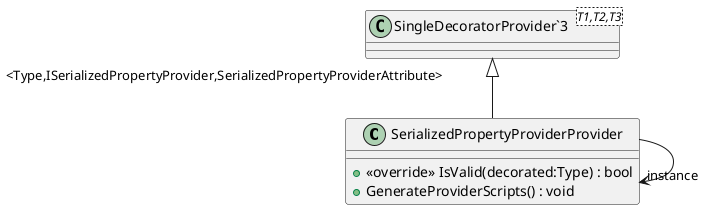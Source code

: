 @startuml
class SerializedPropertyProviderProvider {
    + <<override>> IsValid(decorated:Type) : bool
    + GenerateProviderScripts() : void
}
class "SingleDecoratorProvider`3"<T1,T2,T3> {
}
"SingleDecoratorProvider`3" "<Type,ISerializedPropertyProvider,SerializedPropertyProviderAttribute>" <|-- SerializedPropertyProviderProvider
SerializedPropertyProviderProvider --> "instance" SerializedPropertyProviderProvider
@enduml
